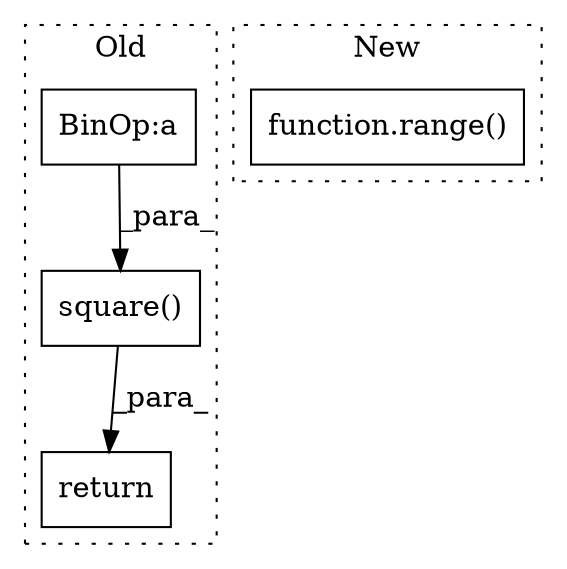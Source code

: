 digraph G {
subgraph cluster0 {
1 [label="square()" a="75" s="13525,13559" l="13,1" shape="box"];
3 [label="BinOp:a" a="82" s="13549" l="3" shape="box"];
4 [label="return" a="93" s="13513" l="7" shape="box"];
label = "Old";
style="dotted";
}
subgraph cluster1 {
2 [label="function.range()" a="75" s="14367,14380" l="6,1" shape="box"];
label = "New";
style="dotted";
}
1 -> 4 [label="_para_"];
3 -> 1 [label="_para_"];
}
